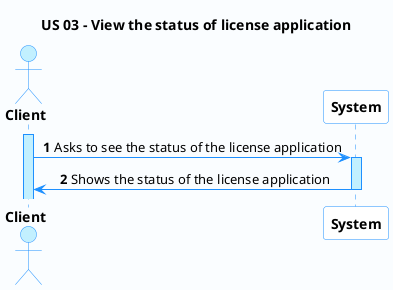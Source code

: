@startuml

'-Style----------------------------------------------------------------------------------------------------------------

autonumber

skinparam DefaultTextAlignment center

skinparam BackgroundColor #fafdff

skinparam participant {
    BackgroundColor AWS_BG_COLOR
    BorderColor AWS_BORDER_COLOR
}

skinparam sequence {
    LifeLineBorderColor DodgerBlue
    LifeLineBackgroundColor APPLICATION

    ActorBackgroundColor APPLICATION
    ActorBorderColor DodgerBlue

    BackgroundColor #FFFFFF
    ArrowColor DodgerBlue
    BorderColor DodgerBlue
    ParticipantBorderColor DodgerBlue

    GroupBorderColor #082642
    GroupBackgroundColor APPLICATION
}


'-Title----------------------------------------------------------------------------------------------------------------

title US 03 - View the status of license application

'-Actors/Participants--------------------------------------------------------------------------------------------------

actor "<b>Client" as A
participant "<b>System" as CR


'-Associations---------------------------------------------------------------------------------------------------------

activate A

A -> CR: Asks to see the status of the license application
activate CR


CR -> A: Shows the status of the license application
deactivate CR
'----------------------------------------------------------------------------------------------------------------------

@enduml